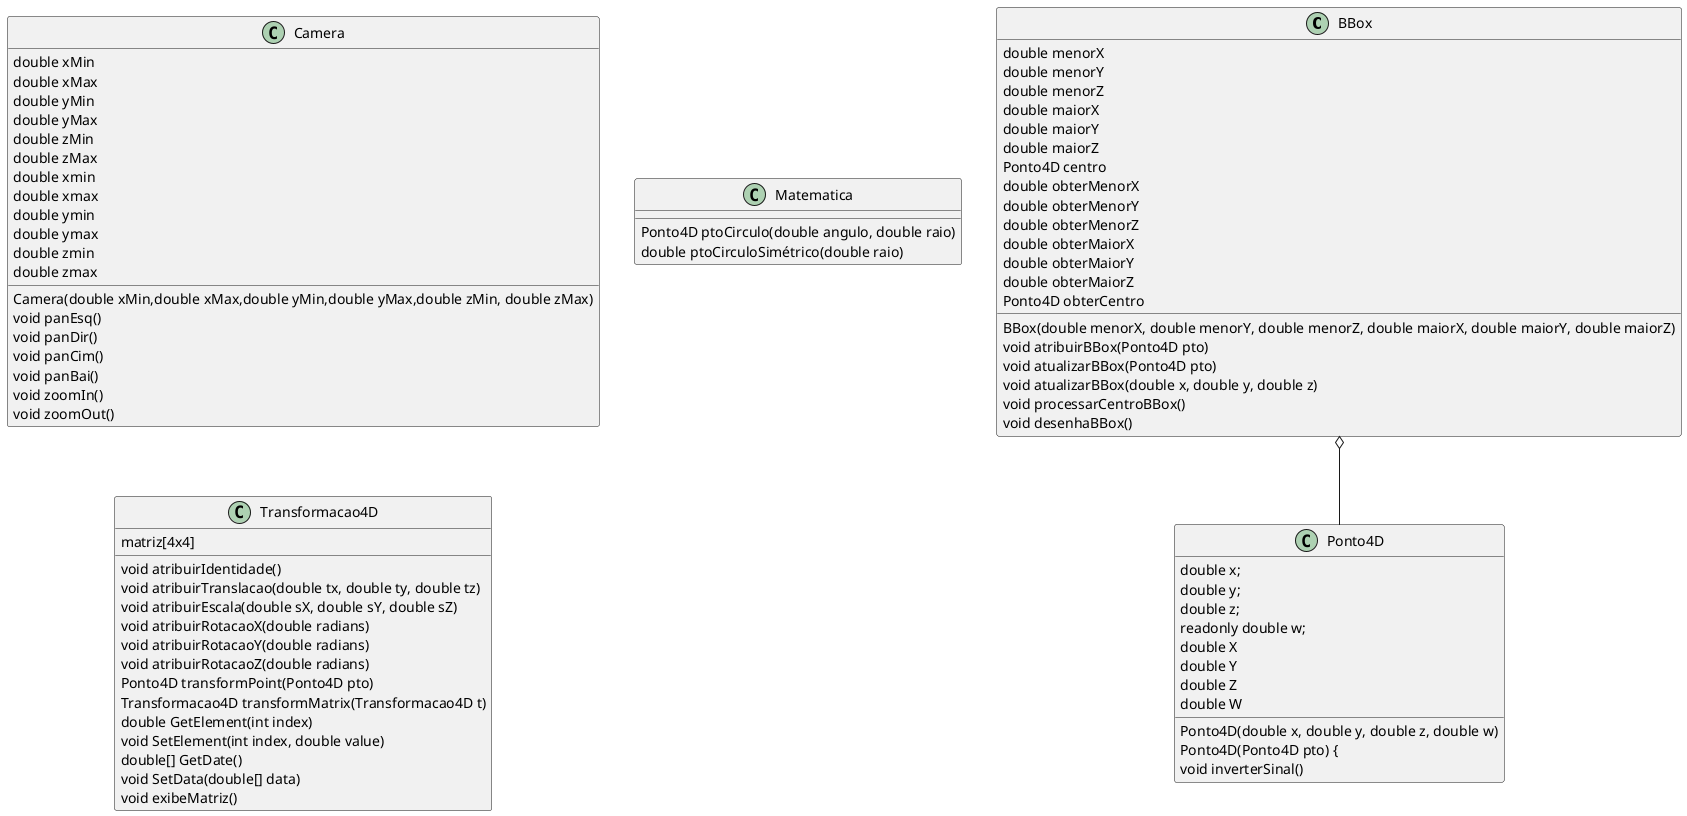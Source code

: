 /' http://plantuml.com/class-diagram '/ 
@startuml CG_Biblioteca

BBox : double menorX
BBox : double menorY
BBox : double menorZ
BBox : double maiorX
BBox : double maiorY
BBox : double maiorZ
BBox : Ponto4D centro
BBox : BBox(double menorX, double menorY, double menorZ, double maiorX, double maiorY, double maiorZ)
BBox : void atribuirBBox(Ponto4D pto)	
BBox : void atualizarBBox(Ponto4D pto)
BBox : void atualizarBBox(double x, double y, double z)
BBox : void processarCentroBBox()
BBox : void desenhaBBox()
BBox : double obterMenorX
BBox : double obterMenorY
BBox : double obterMenorZ
BBox : double obterMaiorX
BBox : double obterMaiorY
BBox : double obterMaiorZ
BBox : Ponto4D obterCentro
BBox o-- Ponto4D

Camera : double xMin
Camera : double xMax
Camera : double yMin
Camera : double yMax
Camera : double zMin
Camera : double zMax
Camera : Camera(double xMin,double xMax,double yMin,double yMax,double zMin, double zMax)
Camera : double xmin
Camera : double xmax
Camera : double ymin
Camera : double ymax
Camera : double zmin
Camera : double zmax
Camera : void panEsq()
Camera : void panDir()
Camera : void panCim()
Camera : void panBai()
Camera : void zoomIn()
Camera : void zoomOut()

Matematica : Ponto4D ptoCirculo(double angulo, double raio)
Matematica : double ptoCirculoSimétrico(double raio)

Ponto4D : double x;
Ponto4D : double y;
Ponto4D : double z;
Ponto4D : readonly double w;
Ponto4D : Ponto4D(double x, double y, double z, double w)
Ponto4D : Ponto4D(Ponto4D pto) {
Ponto4D : double X
Ponto4D : double Y
Ponto4D : double Z
Ponto4D : double W
Ponto4D : void inverterSinal()

Transformacao4D : matriz[4x4]
Transformacao4D : void atribuirIdentidade()
Transformacao4D : void atribuirTranslacao(double tx, double ty, double tz)
Transformacao4D : void atribuirEscala(double sX, double sY, double sZ)
Transformacao4D : void atribuirRotacaoX(double radians)
Transformacao4D : void atribuirRotacaoY(double radians)
Transformacao4D : void atribuirRotacaoZ(double radians)
Transformacao4D : Ponto4D transformPoint(Ponto4D pto)
Transformacao4D : Transformacao4D transformMatrix(Transformacao4D t)
Transformacao4D : double GetElement(int index)
Transformacao4D : void SetElement(int index, double value)
Transformacao4D : double[] GetDate()
Transformacao4D : void SetData(double[] data)
Transformacao4D : void exibeMatriz()

@enduml
